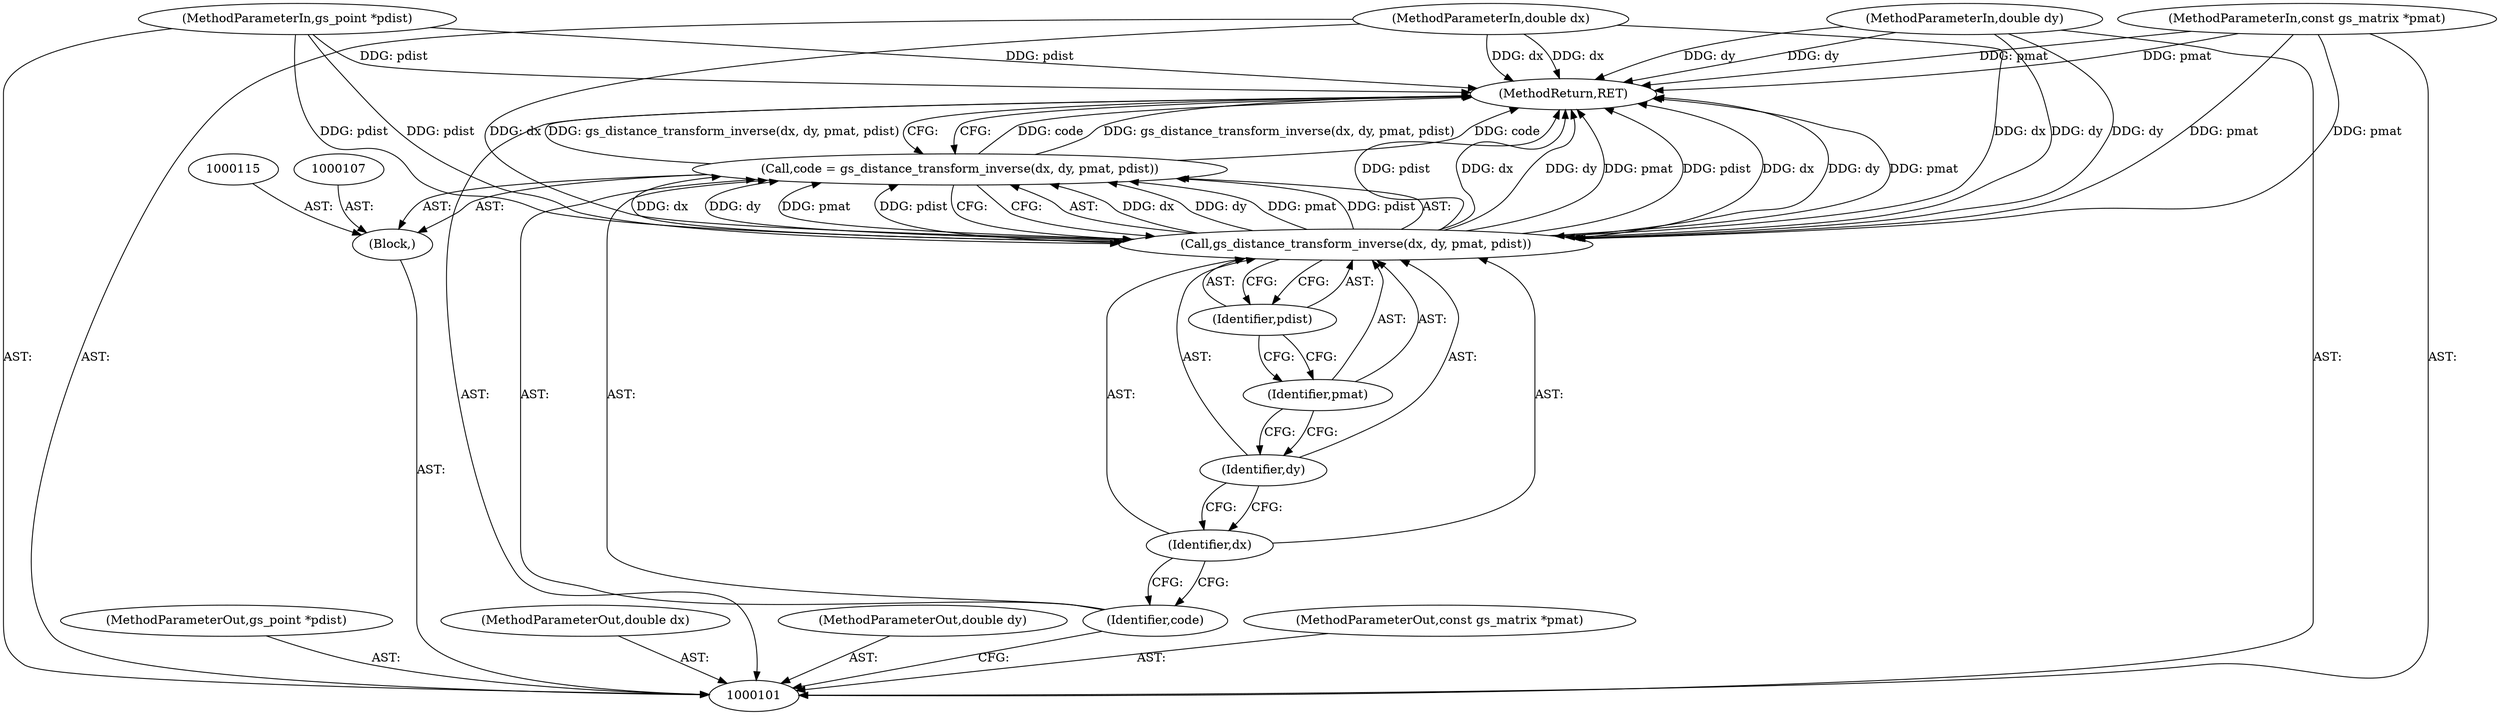digraph "1_ghostscript_39b1e54b2968620723bf32e96764c88797714879" {
"1000116" [label="(MethodReturn,RET)"];
"1000102" [label="(MethodParameterIn,gs_point *pdist)"];
"1000135" [label="(MethodParameterOut,gs_point *pdist)"];
"1000103" [label="(MethodParameterIn,double dx)"];
"1000136" [label="(MethodParameterOut,double dx)"];
"1000104" [label="(MethodParameterIn,double dy)"];
"1000137" [label="(MethodParameterOut,double dy)"];
"1000105" [label="(MethodParameterIn,const gs_matrix *pmat)"];
"1000138" [label="(MethodParameterOut,const gs_matrix *pmat)"];
"1000106" [label="(Block,)"];
"1000110" [label="(Call,gs_distance_transform_inverse(dx, dy, pmat, pdist))"];
"1000111" [label="(Identifier,dx)"];
"1000112" [label="(Identifier,dy)"];
"1000113" [label="(Identifier,pmat)"];
"1000114" [label="(Identifier,pdist)"];
"1000108" [label="(Call,code = gs_distance_transform_inverse(dx, dy, pmat, pdist))"];
"1000109" [label="(Identifier,code)"];
"1000116" -> "1000101"  [label="AST: "];
"1000116" -> "1000108"  [label="CFG: "];
"1000104" -> "1000116"  [label="DDG: dy"];
"1000105" -> "1000116"  [label="DDG: pmat"];
"1000110" -> "1000116"  [label="DDG: pdist"];
"1000110" -> "1000116"  [label="DDG: dx"];
"1000110" -> "1000116"  [label="DDG: dy"];
"1000110" -> "1000116"  [label="DDG: pmat"];
"1000103" -> "1000116"  [label="DDG: dx"];
"1000108" -> "1000116"  [label="DDG: code"];
"1000108" -> "1000116"  [label="DDG: gs_distance_transform_inverse(dx, dy, pmat, pdist)"];
"1000102" -> "1000116"  [label="DDG: pdist"];
"1000102" -> "1000101"  [label="AST: "];
"1000102" -> "1000116"  [label="DDG: pdist"];
"1000102" -> "1000110"  [label="DDG: pdist"];
"1000135" -> "1000101"  [label="AST: "];
"1000103" -> "1000101"  [label="AST: "];
"1000103" -> "1000116"  [label="DDG: dx"];
"1000103" -> "1000110"  [label="DDG: dx"];
"1000136" -> "1000101"  [label="AST: "];
"1000104" -> "1000101"  [label="AST: "];
"1000104" -> "1000116"  [label="DDG: dy"];
"1000104" -> "1000110"  [label="DDG: dy"];
"1000137" -> "1000101"  [label="AST: "];
"1000105" -> "1000101"  [label="AST: "];
"1000105" -> "1000116"  [label="DDG: pmat"];
"1000105" -> "1000110"  [label="DDG: pmat"];
"1000138" -> "1000101"  [label="AST: "];
"1000106" -> "1000101"  [label="AST: "];
"1000107" -> "1000106"  [label="AST: "];
"1000108" -> "1000106"  [label="AST: "];
"1000115" -> "1000106"  [label="AST: "];
"1000110" -> "1000108"  [label="AST: "];
"1000110" -> "1000114"  [label="CFG: "];
"1000111" -> "1000110"  [label="AST: "];
"1000112" -> "1000110"  [label="AST: "];
"1000113" -> "1000110"  [label="AST: "];
"1000114" -> "1000110"  [label="AST: "];
"1000108" -> "1000110"  [label="CFG: "];
"1000110" -> "1000116"  [label="DDG: pdist"];
"1000110" -> "1000116"  [label="DDG: dx"];
"1000110" -> "1000116"  [label="DDG: dy"];
"1000110" -> "1000116"  [label="DDG: pmat"];
"1000110" -> "1000108"  [label="DDG: dx"];
"1000110" -> "1000108"  [label="DDG: dy"];
"1000110" -> "1000108"  [label="DDG: pmat"];
"1000110" -> "1000108"  [label="DDG: pdist"];
"1000103" -> "1000110"  [label="DDG: dx"];
"1000104" -> "1000110"  [label="DDG: dy"];
"1000105" -> "1000110"  [label="DDG: pmat"];
"1000102" -> "1000110"  [label="DDG: pdist"];
"1000111" -> "1000110"  [label="AST: "];
"1000111" -> "1000109"  [label="CFG: "];
"1000112" -> "1000111"  [label="CFG: "];
"1000112" -> "1000110"  [label="AST: "];
"1000112" -> "1000111"  [label="CFG: "];
"1000113" -> "1000112"  [label="CFG: "];
"1000113" -> "1000110"  [label="AST: "];
"1000113" -> "1000112"  [label="CFG: "];
"1000114" -> "1000113"  [label="CFG: "];
"1000114" -> "1000110"  [label="AST: "];
"1000114" -> "1000113"  [label="CFG: "];
"1000110" -> "1000114"  [label="CFG: "];
"1000108" -> "1000106"  [label="AST: "];
"1000108" -> "1000110"  [label="CFG: "];
"1000109" -> "1000108"  [label="AST: "];
"1000110" -> "1000108"  [label="AST: "];
"1000116" -> "1000108"  [label="CFG: "];
"1000108" -> "1000116"  [label="DDG: code"];
"1000108" -> "1000116"  [label="DDG: gs_distance_transform_inverse(dx, dy, pmat, pdist)"];
"1000110" -> "1000108"  [label="DDG: dx"];
"1000110" -> "1000108"  [label="DDG: dy"];
"1000110" -> "1000108"  [label="DDG: pmat"];
"1000110" -> "1000108"  [label="DDG: pdist"];
"1000109" -> "1000108"  [label="AST: "];
"1000109" -> "1000101"  [label="CFG: "];
"1000111" -> "1000109"  [label="CFG: "];
}

